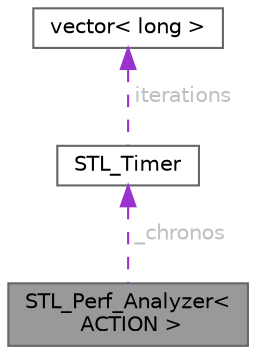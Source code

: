 digraph "STL_Perf_Analyzer&lt; ACTION &gt;"
{
 // LATEX_PDF_SIZE
  bgcolor="transparent";
  edge [fontname=Helvetica,fontsize=10,labelfontname=Helvetica,labelfontsize=10];
  node [fontname=Helvetica,fontsize=10,shape=box,height=0.2,width=0.4];
  Node1 [id="Node000001",label="STL_Perf_Analyzer\<\l ACTION \>",height=0.2,width=0.4,color="gray40", fillcolor="grey60", style="filled", fontcolor="black",tooltip=" "];
  Node2 -> Node1 [id="edge1_Node000001_Node000002",dir="back",color="darkorchid3",style="dashed",tooltip=" ",label=" _chronos",fontcolor="grey" ];
  Node2 [id="Node000002",label="STL_Timer",height=0.2,width=0.4,color="gray40", fillcolor="white", style="filled",URL="$class_s_t_l___timer.html",tooltip=" "];
  Node3 -> Node2 [id="edge2_Node000002_Node000003",dir="back",color="darkorchid3",style="dashed",tooltip=" ",label=" iterations",fontcolor="grey" ];
  Node3 [id="Node000003",label="vector\< long \>",height=0.2,width=0.4,color="gray40", fillcolor="white", style="filled",URL="$structvector.html",tooltip=" "];
}
